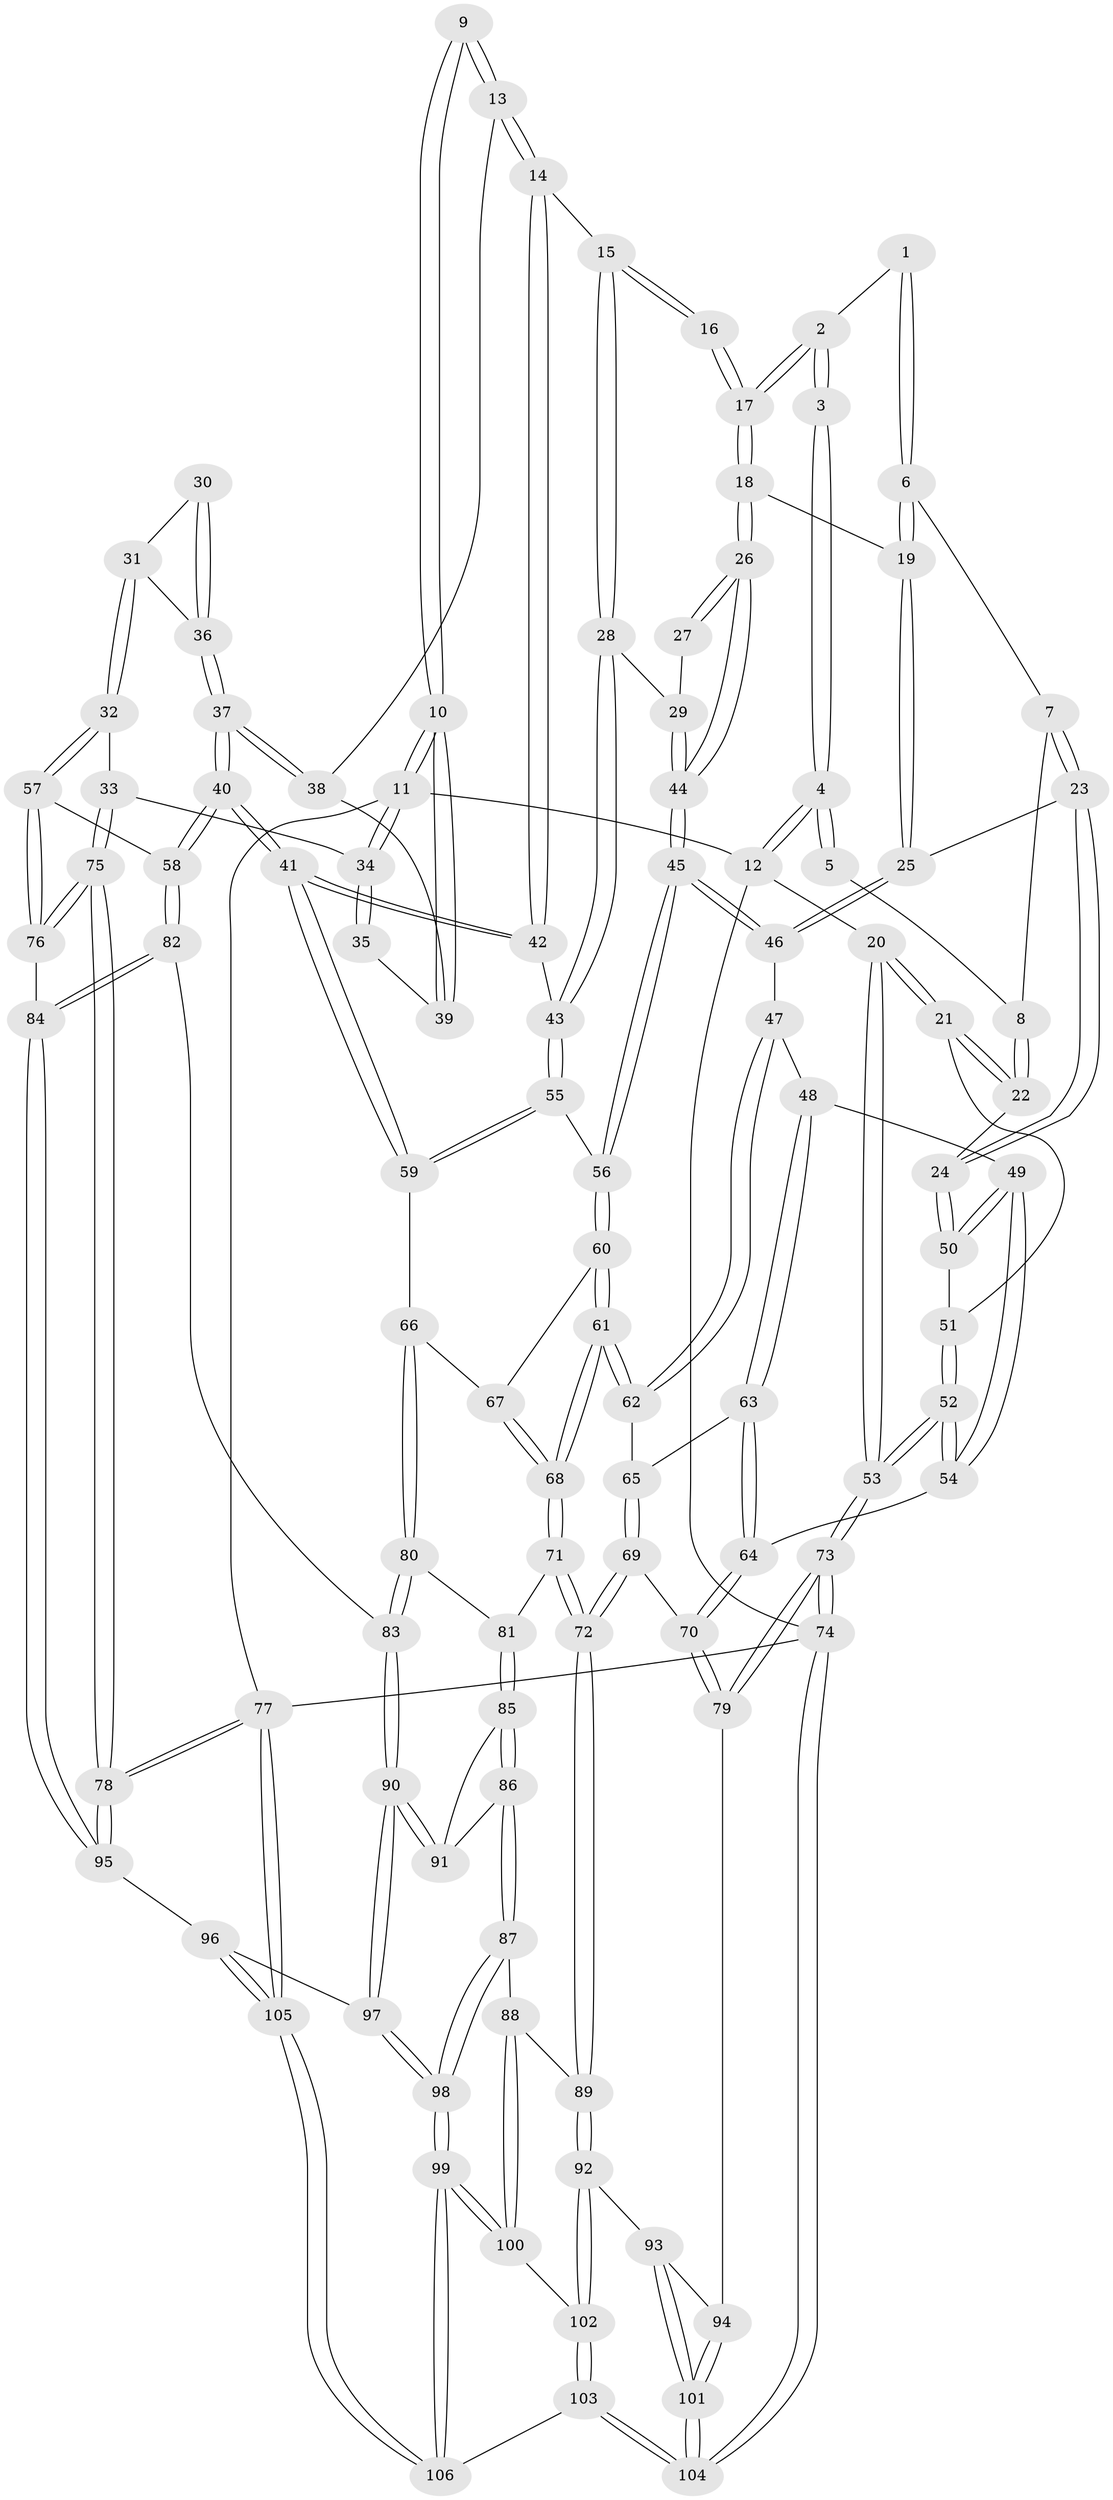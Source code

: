 // coarse degree distribution, {3: 0.1111111111111111, 6: 0.07936507936507936, 4: 0.2698412698412698, 5: 0.3968253968253968, 2: 0.09523809523809523, 7: 0.031746031746031744, 8: 0.015873015873015872}
// Generated by graph-tools (version 1.1) at 2025/04/03/04/25 22:04:31]
// undirected, 106 vertices, 262 edges
graph export_dot {
graph [start="1"]
  node [color=gray90,style=filled];
  1 [pos="+0.21336240242336346+0.08846298119204564"];
  2 [pos="+0.31289362782290553+0.031651314799765705"];
  3 [pos="+0.40854027296649625+0"];
  4 [pos="+0+0"];
  5 [pos="+0.1497513888204612+0.10017839475786494"];
  6 [pos="+0.193930945228968+0.20285483033259188"];
  7 [pos="+0.11274642309839403+0.16690796593104382"];
  8 [pos="+0.11172867909418299+0.1663233230144378"];
  9 [pos="+0.4937462444627031+0"];
  10 [pos="+1+0"];
  11 [pos="+1+0"];
  12 [pos="+0+0"];
  13 [pos="+0.608337556368679+0.14472714062158"];
  14 [pos="+0.5969481473683362+0.15906695542816154"];
  15 [pos="+0.5202526010733888+0.20951514170037872"];
  16 [pos="+0.4270220388931386+0.23304781596540708"];
  17 [pos="+0.3116668076098229+0.23610822578059407"];
  18 [pos="+0.28831400009564956+0.26710373837264445"];
  19 [pos="+0.24041492783502388+0.2755172805367892"];
  20 [pos="+0+0.126133594131315"];
  21 [pos="+0+0.17877275142407276"];
  22 [pos="+0.04608181386744295+0.19479818290629464"];
  23 [pos="+0.18584044885439294+0.29979263247207366"];
  24 [pos="+0.15296341034529803+0.3092602980727045"];
  25 [pos="+0.2148702695273456+0.293662096586104"];
  26 [pos="+0.34388104732559865+0.35879875936968353"];
  27 [pos="+0.41682874609112686+0.29653116266853496"];
  28 [pos="+0.4548231024501047+0.3553399863322036"];
  29 [pos="+0.44420128255033847+0.3600305856112268"];
  30 [pos="+0.8216374391558348+0.2576957150808409"];
  31 [pos="+0.8557218613769842+0.34792338373934634"];
  32 [pos="+0.9626648453470699+0.4027366680938133"];
  33 [pos="+1+0.3618044681421765"];
  34 [pos="+1+0.11284810662025814"];
  35 [pos="+0.8189928502895755+0.19339176636592126"];
  36 [pos="+0.7632465641284485+0.37328338610925316"];
  37 [pos="+0.7265359819590964+0.3979352097286081"];
  38 [pos="+0.6421998077110346+0.15942701154460037"];
  39 [pos="+0.6827204711119678+0.16028665901373595"];
  40 [pos="+0.7061428204992185+0.5158725540888582"];
  41 [pos="+0.693945253022653+0.5126055428857222"];
  42 [pos="+0.5635662448184923+0.3993938589055581"];
  43 [pos="+0.5536488434379847+0.4009347157698384"];
  44 [pos="+0.3686846005019783+0.4115726948462123"];
  45 [pos="+0.3641972971396914+0.4483173369173221"];
  46 [pos="+0.22898587723646965+0.42904439254616433"];
  47 [pos="+0.17626381054927873+0.46524180756289546"];
  48 [pos="+0.15877046051814483+0.4641202442307632"];
  49 [pos="+0.13616946331031457+0.35217305056813397"];
  50 [pos="+0.13581197040707743+0.32857232042605455"];
  51 [pos="+0.0857669591150136+0.33805643606648167"];
  52 [pos="+0+0.4943304236755987"];
  53 [pos="+0+0.5111177629558676"];
  54 [pos="+0.011167400046703687+0.5018942257807305"];
  55 [pos="+0.45069581115172713+0.48272392236658074"];
  56 [pos="+0.3651469725089412+0.4511169273062951"];
  57 [pos="+0.7614997761936299+0.5541332768023348"];
  58 [pos="+0.7310698013934043+0.5450024847868383"];
  59 [pos="+0.5062413718852712+0.5549263409794052"];
  60 [pos="+0.3471735998204998+0.49379980504000337"];
  61 [pos="+0.2973363310897561+0.583635678101699"];
  62 [pos="+0.23544202544461146+0.5435815297171922"];
  63 [pos="+0.09154767193683508+0.49817765427243815"];
  64 [pos="+0.02629707277689472+0.5045643790863676"];
  65 [pos="+0.15446675731077653+0.5694569113367394"];
  66 [pos="+0.4926861378147828+0.5863072177969079"];
  67 [pos="+0.4267628794057093+0.5776083975864267"];
  68 [pos="+0.2992738314381148+0.6306077733578604"];
  69 [pos="+0.16474824489786236+0.68945247921318"];
  70 [pos="+0.1539405615942489+0.6903617955654966"];
  71 [pos="+0.2979816048706409+0.649843660470734"];
  72 [pos="+0.2214117259566413+0.7013903288671826"];
  73 [pos="+0+0.8062879742721591"];
  74 [pos="+0+1"];
  75 [pos="+1+0.8347159540293494"];
  76 [pos="+0.8652739265749725+0.6669270921266425"];
  77 [pos="+1+1"];
  78 [pos="+1+1"];
  79 [pos="+0+0.8000511524330215"];
  80 [pos="+0.48152420916738+0.6610605634450892"];
  81 [pos="+0.35525002795582056+0.6801165415535213"];
  82 [pos="+0.6475917324936281+0.6693046404533535"];
  83 [pos="+0.526703227850015+0.7059872486689872"];
  84 [pos="+0.6845210560422301+0.8159266257611145"];
  85 [pos="+0.35698322109345265+0.6858141912138194"];
  86 [pos="+0.366442421401187+0.8205396383597711"];
  87 [pos="+0.3292789377826595+0.8738881836980386"];
  88 [pos="+0.31547052722729635+0.8788633042859187"];
  89 [pos="+0.2395211451888795+0.8641468982384731"];
  90 [pos="+0.5161046229007287+0.8090468785805605"];
  91 [pos="+0.4621612555859764+0.800597556356577"];
  92 [pos="+0.23419286484613847+0.868411855687526"];
  93 [pos="+0.21525100552860738+0.8751930970416808"];
  94 [pos="+0.1234786971298964+0.8846355686132099"];
  95 [pos="+0.6753846662429623+0.8667389462257834"];
  96 [pos="+0.6714625875893391+0.8677532603529404"];
  97 [pos="+0.5510675297977616+0.8805579616251995"];
  98 [pos="+0.5106864286422869+0.9410508867878112"];
  99 [pos="+0.48832219836868285+1"];
  100 [pos="+0.3283121541379593+0.9409512589782123"];
  101 [pos="+0.1078926535178464+1"];
  102 [pos="+0.2591282658552335+1"];
  103 [pos="+0.2441248092718599+1"];
  104 [pos="+0.09071021800534135+1"];
  105 [pos="+0.5930638984571303+1"];
  106 [pos="+0.49219426284732715+1"];
  1 -- 2;
  1 -- 6;
  1 -- 6;
  2 -- 3;
  2 -- 3;
  2 -- 17;
  2 -- 17;
  3 -- 4;
  3 -- 4;
  4 -- 5;
  4 -- 5;
  4 -- 12;
  4 -- 12;
  5 -- 8;
  6 -- 7;
  6 -- 19;
  6 -- 19;
  7 -- 8;
  7 -- 23;
  7 -- 23;
  8 -- 22;
  8 -- 22;
  9 -- 10;
  9 -- 10;
  9 -- 13;
  9 -- 13;
  10 -- 11;
  10 -- 11;
  10 -- 39;
  10 -- 39;
  11 -- 12;
  11 -- 34;
  11 -- 34;
  11 -- 77;
  12 -- 20;
  12 -- 74;
  13 -- 14;
  13 -- 14;
  13 -- 38;
  14 -- 15;
  14 -- 42;
  14 -- 42;
  15 -- 16;
  15 -- 16;
  15 -- 28;
  15 -- 28;
  16 -- 17;
  16 -- 17;
  17 -- 18;
  17 -- 18;
  18 -- 19;
  18 -- 26;
  18 -- 26;
  19 -- 25;
  19 -- 25;
  20 -- 21;
  20 -- 21;
  20 -- 53;
  20 -- 53;
  21 -- 22;
  21 -- 22;
  21 -- 51;
  22 -- 24;
  23 -- 24;
  23 -- 24;
  23 -- 25;
  24 -- 50;
  24 -- 50;
  25 -- 46;
  25 -- 46;
  26 -- 27;
  26 -- 27;
  26 -- 44;
  26 -- 44;
  27 -- 29;
  28 -- 29;
  28 -- 43;
  28 -- 43;
  29 -- 44;
  29 -- 44;
  30 -- 31;
  30 -- 36;
  30 -- 36;
  31 -- 32;
  31 -- 32;
  31 -- 36;
  32 -- 33;
  32 -- 57;
  32 -- 57;
  33 -- 34;
  33 -- 75;
  33 -- 75;
  34 -- 35;
  34 -- 35;
  35 -- 39;
  36 -- 37;
  36 -- 37;
  37 -- 38;
  37 -- 38;
  37 -- 40;
  37 -- 40;
  38 -- 39;
  40 -- 41;
  40 -- 41;
  40 -- 58;
  40 -- 58;
  41 -- 42;
  41 -- 42;
  41 -- 59;
  41 -- 59;
  42 -- 43;
  43 -- 55;
  43 -- 55;
  44 -- 45;
  44 -- 45;
  45 -- 46;
  45 -- 46;
  45 -- 56;
  45 -- 56;
  46 -- 47;
  47 -- 48;
  47 -- 62;
  47 -- 62;
  48 -- 49;
  48 -- 63;
  48 -- 63;
  49 -- 50;
  49 -- 50;
  49 -- 54;
  49 -- 54;
  50 -- 51;
  51 -- 52;
  51 -- 52;
  52 -- 53;
  52 -- 53;
  52 -- 54;
  52 -- 54;
  53 -- 73;
  53 -- 73;
  54 -- 64;
  55 -- 56;
  55 -- 59;
  55 -- 59;
  56 -- 60;
  56 -- 60;
  57 -- 58;
  57 -- 76;
  57 -- 76;
  58 -- 82;
  58 -- 82;
  59 -- 66;
  60 -- 61;
  60 -- 61;
  60 -- 67;
  61 -- 62;
  61 -- 62;
  61 -- 68;
  61 -- 68;
  62 -- 65;
  63 -- 64;
  63 -- 64;
  63 -- 65;
  64 -- 70;
  64 -- 70;
  65 -- 69;
  65 -- 69;
  66 -- 67;
  66 -- 80;
  66 -- 80;
  67 -- 68;
  67 -- 68;
  68 -- 71;
  68 -- 71;
  69 -- 70;
  69 -- 72;
  69 -- 72;
  70 -- 79;
  70 -- 79;
  71 -- 72;
  71 -- 72;
  71 -- 81;
  72 -- 89;
  72 -- 89;
  73 -- 74;
  73 -- 74;
  73 -- 79;
  73 -- 79;
  74 -- 104;
  74 -- 104;
  74 -- 77;
  75 -- 76;
  75 -- 76;
  75 -- 78;
  75 -- 78;
  76 -- 84;
  77 -- 78;
  77 -- 78;
  77 -- 105;
  77 -- 105;
  78 -- 95;
  78 -- 95;
  79 -- 94;
  80 -- 81;
  80 -- 83;
  80 -- 83;
  81 -- 85;
  81 -- 85;
  82 -- 83;
  82 -- 84;
  82 -- 84;
  83 -- 90;
  83 -- 90;
  84 -- 95;
  84 -- 95;
  85 -- 86;
  85 -- 86;
  85 -- 91;
  86 -- 87;
  86 -- 87;
  86 -- 91;
  87 -- 88;
  87 -- 98;
  87 -- 98;
  88 -- 89;
  88 -- 100;
  88 -- 100;
  89 -- 92;
  89 -- 92;
  90 -- 91;
  90 -- 91;
  90 -- 97;
  90 -- 97;
  92 -- 93;
  92 -- 102;
  92 -- 102;
  93 -- 94;
  93 -- 101;
  93 -- 101;
  94 -- 101;
  94 -- 101;
  95 -- 96;
  96 -- 97;
  96 -- 105;
  96 -- 105;
  97 -- 98;
  97 -- 98;
  98 -- 99;
  98 -- 99;
  99 -- 100;
  99 -- 100;
  99 -- 106;
  99 -- 106;
  100 -- 102;
  101 -- 104;
  101 -- 104;
  102 -- 103;
  102 -- 103;
  103 -- 104;
  103 -- 104;
  103 -- 106;
  105 -- 106;
  105 -- 106;
}
